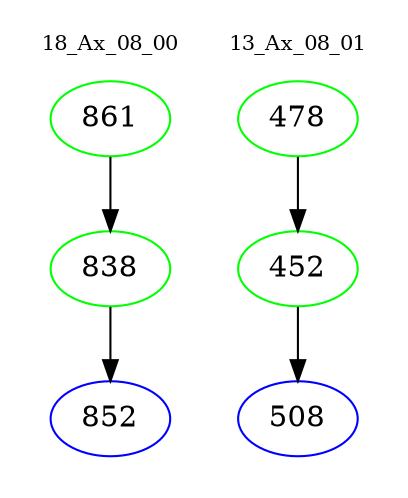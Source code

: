 digraph{
subgraph cluster_0 {
color = white
label = "18_Ax_08_00";
fontsize=10;
T0_861 [label="861", color="green"]
T0_861 -> T0_838 [color="black"]
T0_838 [label="838", color="green"]
T0_838 -> T0_852 [color="black"]
T0_852 [label="852", color="blue"]
}
subgraph cluster_1 {
color = white
label = "13_Ax_08_01";
fontsize=10;
T1_478 [label="478", color="green"]
T1_478 -> T1_452 [color="black"]
T1_452 [label="452", color="green"]
T1_452 -> T1_508 [color="black"]
T1_508 [label="508", color="blue"]
}
}
